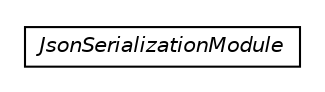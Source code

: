 #!/usr/local/bin/dot
#
# Class diagram 
# Generated by UMLGraph version R5_6-24-gf6e263 (http://www.umlgraph.org/)
#

digraph G {
	edge [fontname="Helvetica",fontsize=10,labelfontname="Helvetica",labelfontsize=10];
	node [fontname="Helvetica",fontsize=10,shape=plaintext];
	nodesep=0.25;
	ranksep=0.5;
	// io.reinert.requestor.gwtjackson.annotations.JsonSerializationModule
	c4633 [label=<<table title="io.reinert.requestor.gwtjackson.annotations.JsonSerializationModule" border="0" cellborder="1" cellspacing="0" cellpadding="2" port="p" href="./JsonSerializationModule.html">
		<tr><td><table border="0" cellspacing="0" cellpadding="1">
<tr><td align="center" balign="center"><font face="Helvetica-Oblique"> JsonSerializationModule </font></td></tr>
		</table></td></tr>
		</table>>, URL="./JsonSerializationModule.html", fontname="Helvetica", fontcolor="black", fontsize=10.0];
}

